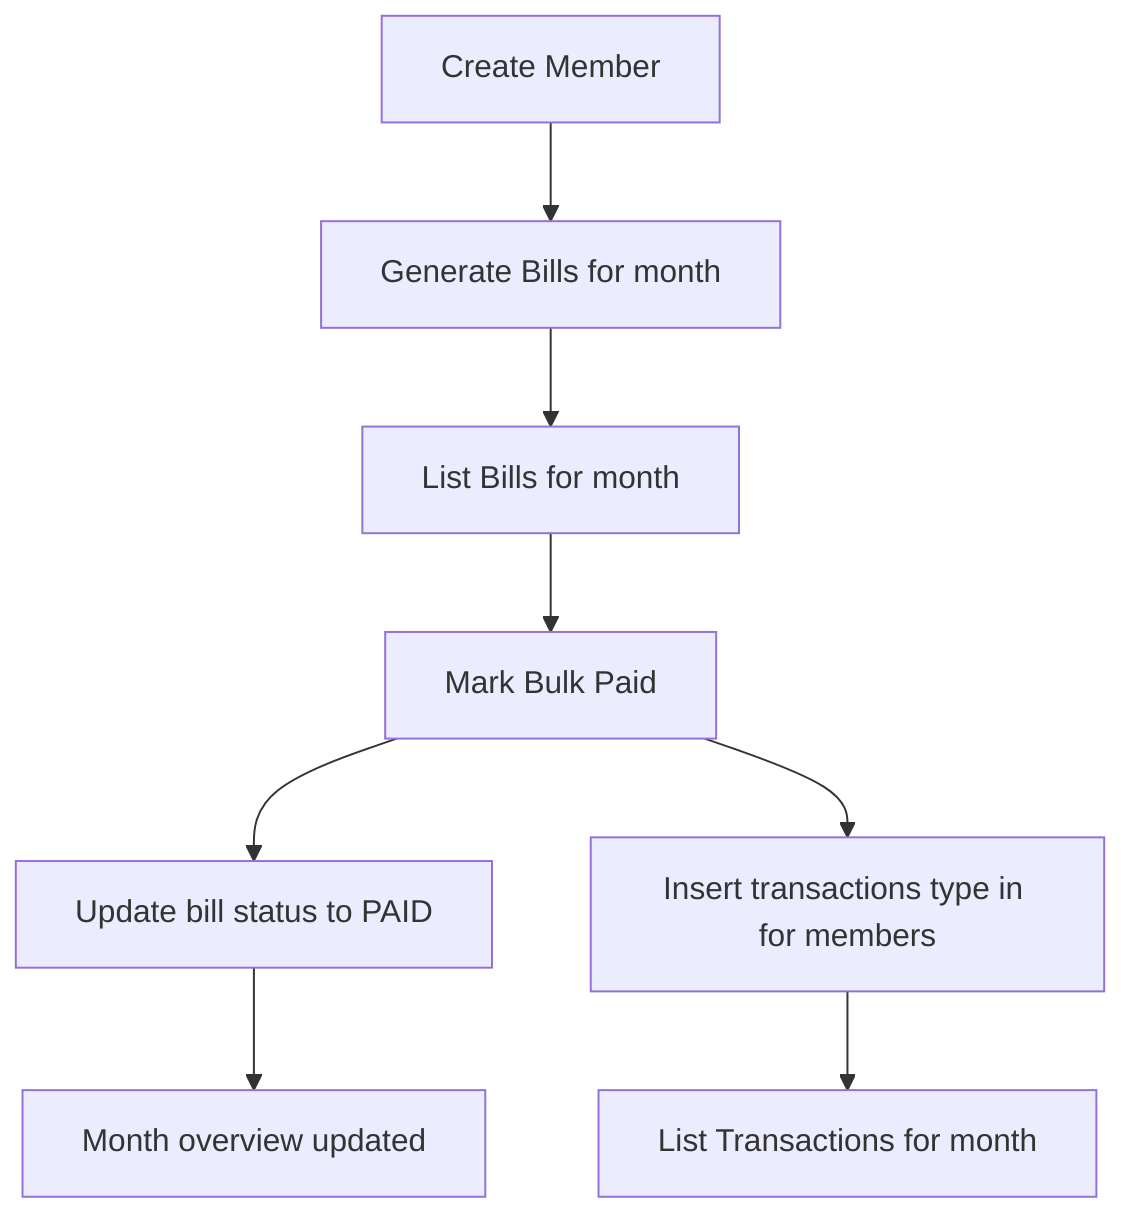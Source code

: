 flowchart TD
  A[Create Member] --> B[Generate Bills for month]
  B --> C[List Bills for month]
  C --> D[Mark Bulk Paid]
  D --> E[Update bill status to PAID]
  D --> F[Insert transactions type in for members]
  F --> G[List Transactions for month]
  E --> H[Month overview updated]